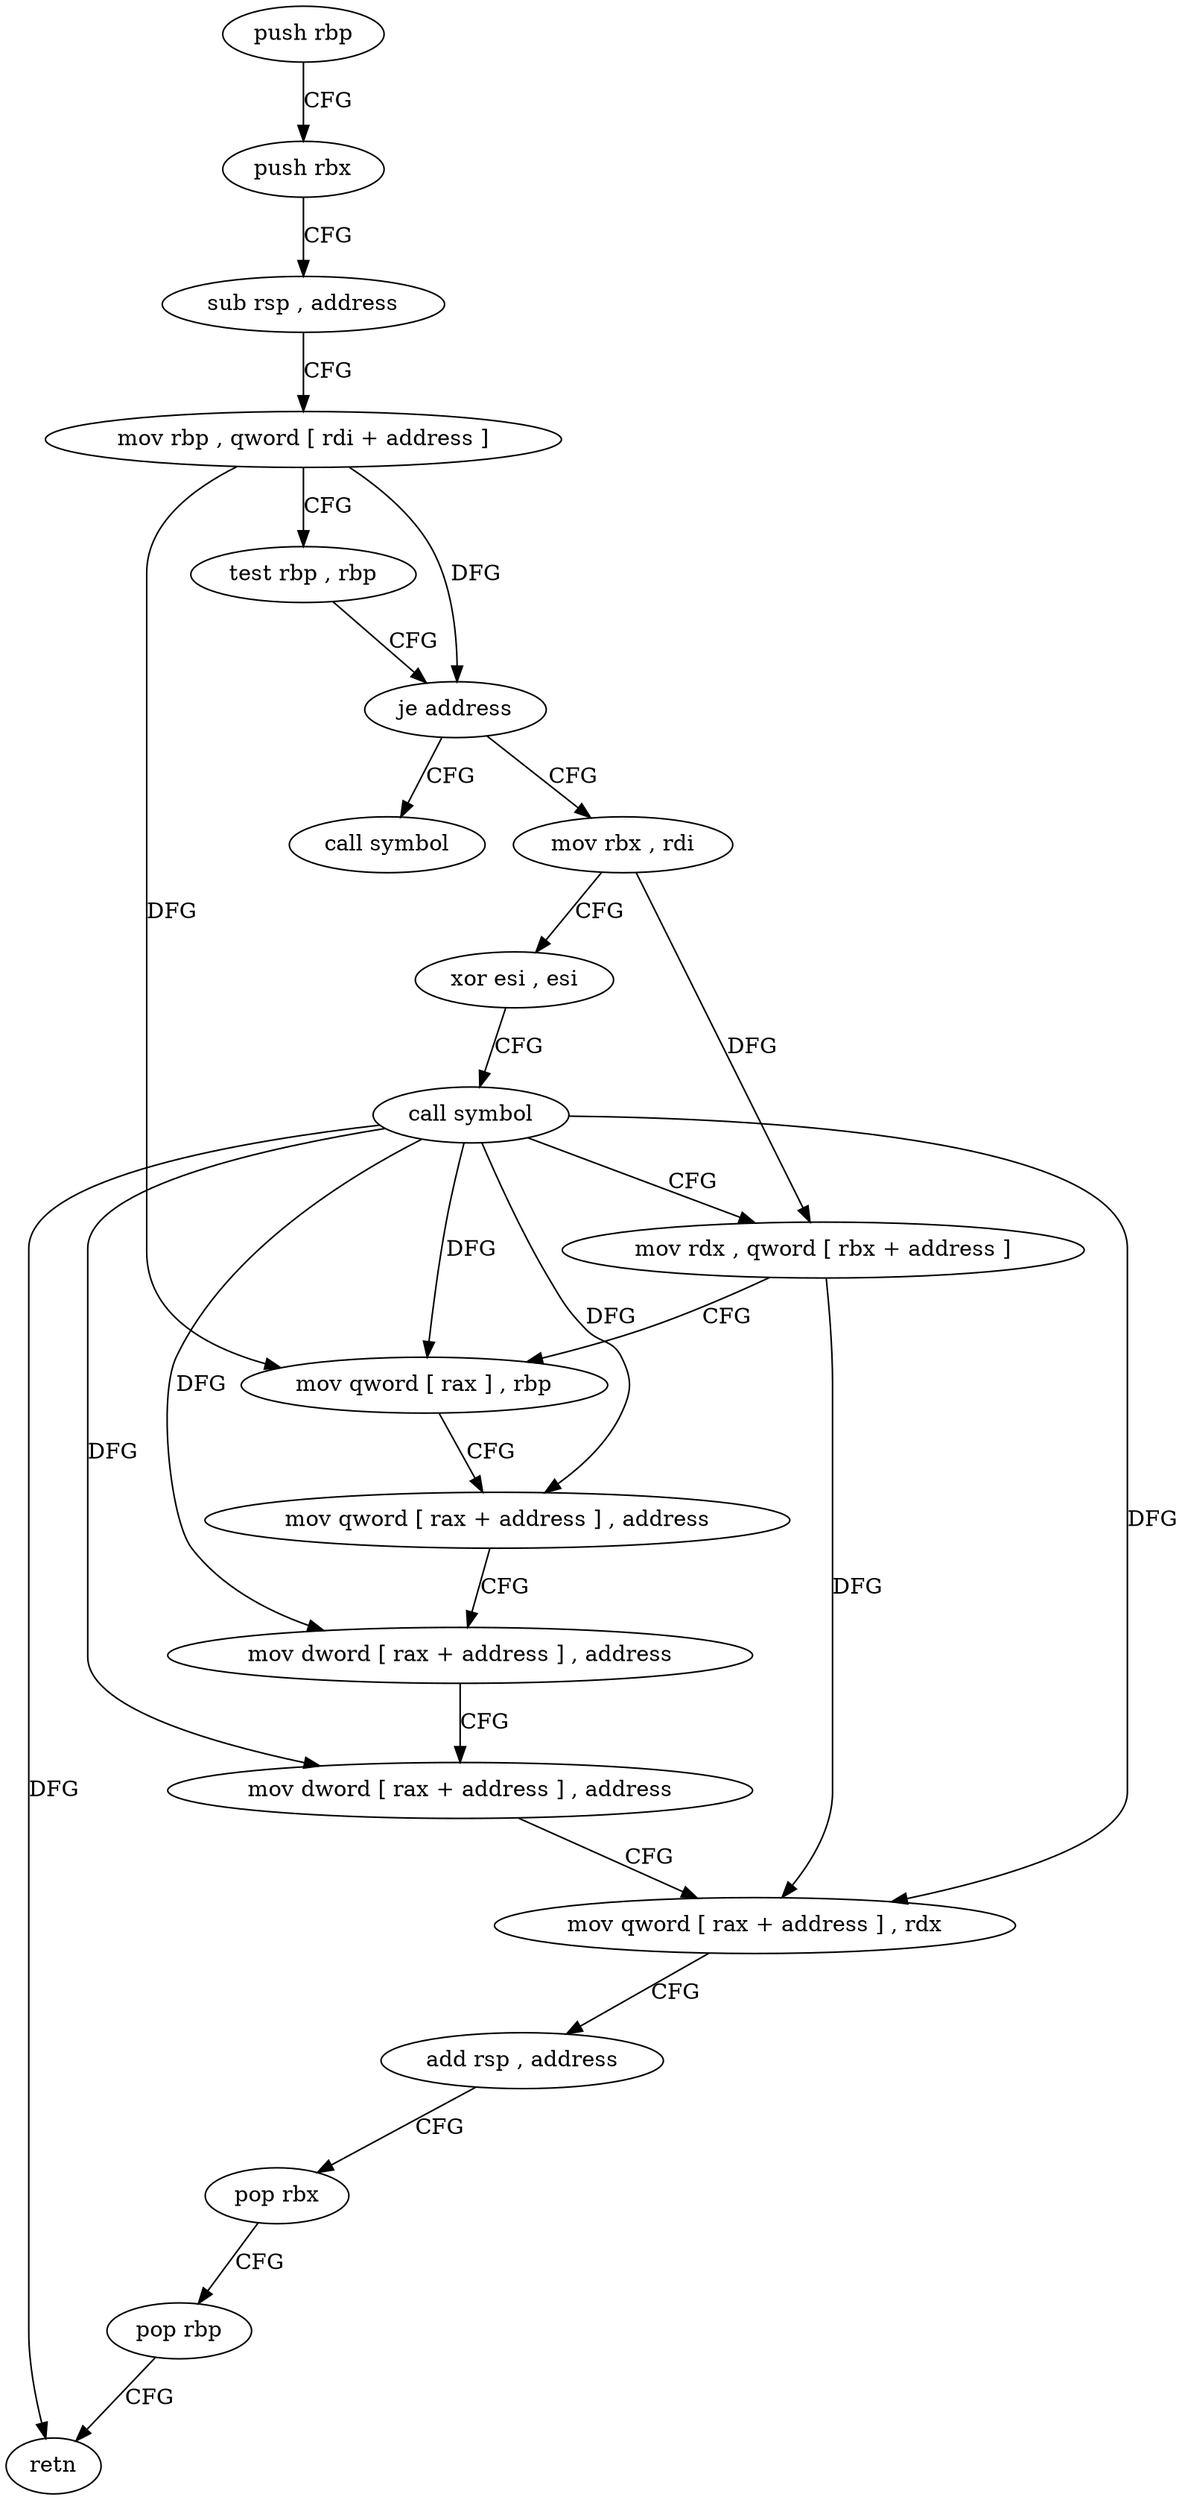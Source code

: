 digraph "func" {
"4244832" [label = "push rbp" ]
"4244833" [label = "push rbx" ]
"4244834" [label = "sub rsp , address" ]
"4244838" [label = "mov rbp , qword [ rdi + address ]" ]
"4244842" [label = "test rbp , rbp" ]
"4244845" [label = "je address" ]
"4244897" [label = "call symbol" ]
"4244847" [label = "mov rbx , rdi" ]
"4244850" [label = "xor esi , esi" ]
"4244852" [label = "call symbol" ]
"4244857" [label = "mov rdx , qword [ rbx + address ]" ]
"4244861" [label = "mov qword [ rax ] , rbp" ]
"4244864" [label = "mov qword [ rax + address ] , address" ]
"4244872" [label = "mov dword [ rax + address ] , address" ]
"4244879" [label = "mov dword [ rax + address ] , address" ]
"4244886" [label = "mov qword [ rax + address ] , rdx" ]
"4244890" [label = "add rsp , address" ]
"4244894" [label = "pop rbx" ]
"4244895" [label = "pop rbp" ]
"4244896" [label = "retn" ]
"4244832" -> "4244833" [ label = "CFG" ]
"4244833" -> "4244834" [ label = "CFG" ]
"4244834" -> "4244838" [ label = "CFG" ]
"4244838" -> "4244842" [ label = "CFG" ]
"4244838" -> "4244845" [ label = "DFG" ]
"4244838" -> "4244861" [ label = "DFG" ]
"4244842" -> "4244845" [ label = "CFG" ]
"4244845" -> "4244897" [ label = "CFG" ]
"4244845" -> "4244847" [ label = "CFG" ]
"4244847" -> "4244850" [ label = "CFG" ]
"4244847" -> "4244857" [ label = "DFG" ]
"4244850" -> "4244852" [ label = "CFG" ]
"4244852" -> "4244857" [ label = "CFG" ]
"4244852" -> "4244861" [ label = "DFG" ]
"4244852" -> "4244864" [ label = "DFG" ]
"4244852" -> "4244872" [ label = "DFG" ]
"4244852" -> "4244879" [ label = "DFG" ]
"4244852" -> "4244886" [ label = "DFG" ]
"4244852" -> "4244896" [ label = "DFG" ]
"4244857" -> "4244861" [ label = "CFG" ]
"4244857" -> "4244886" [ label = "DFG" ]
"4244861" -> "4244864" [ label = "CFG" ]
"4244864" -> "4244872" [ label = "CFG" ]
"4244872" -> "4244879" [ label = "CFG" ]
"4244879" -> "4244886" [ label = "CFG" ]
"4244886" -> "4244890" [ label = "CFG" ]
"4244890" -> "4244894" [ label = "CFG" ]
"4244894" -> "4244895" [ label = "CFG" ]
"4244895" -> "4244896" [ label = "CFG" ]
}
